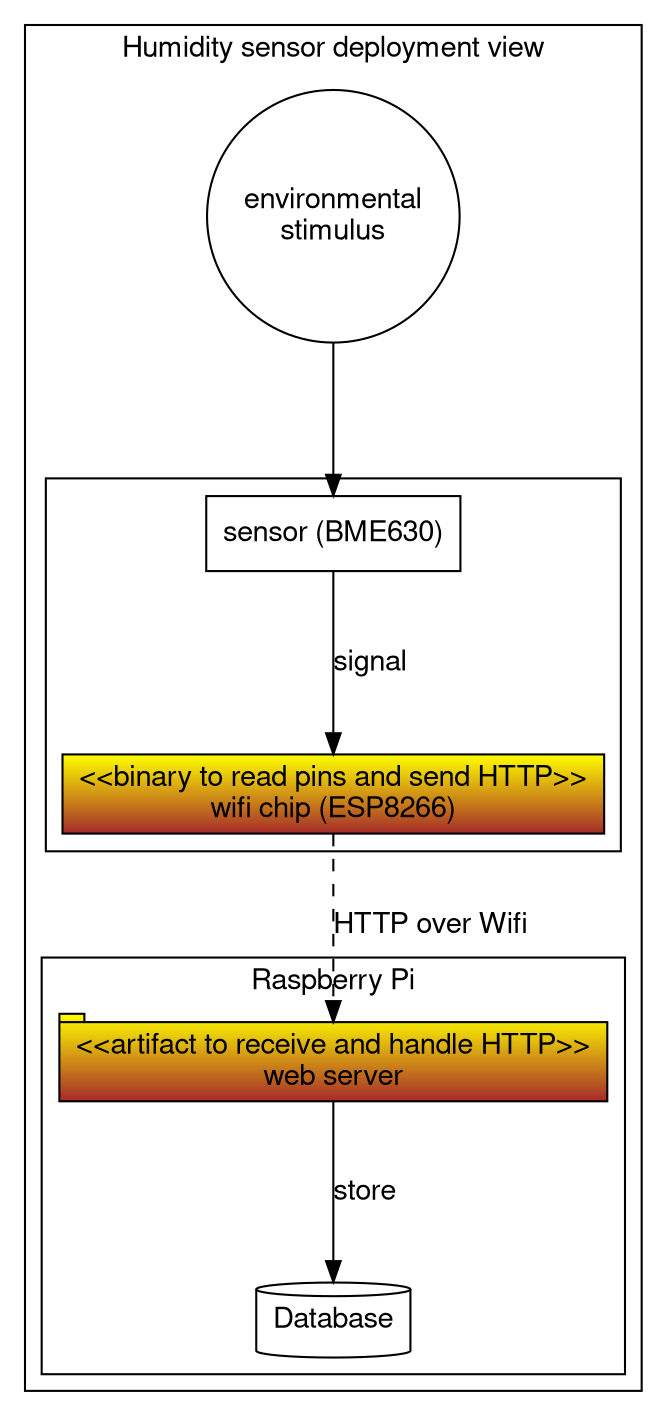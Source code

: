 digraph diagram {
    fontname="Helvetica,Arial,sans-serif"
    node [fontname="Helvetica,Arial,sans-serif"]
    edge [fontname="Helvetica,Arial,sans-serif"]
    compound=true;
    ranksep=1
    node[shape=record]

    subgraph cluster_all {
        label="Humidity sensor deployment view"
        Env1 [shape=circle
            label = "environmental\nstimulus"
            margin = 0
        ]

	subgraph cluster_sensor {
            label = ""
            Sensor1 [label = "sensor (BME630)"] 
            Contr1 [label = "\<\<binary to read pins and send HTTP\>\>\nwifi chip (ESP8266)"
                gradientangle="90"
                fillcolor = "brown:yellow"
                style = "filled"
            ]
            Sensor1 -> Contr1 [label = "signal"]
        }

        Env1 -> Sensor1

        subgraph cluster_web {
            label="Raspberry Pi"
            node[shape=tab]
            Server[label = "\<\<artifact to receive and handle HTTP\>\>\nweb server"
                gradientangle="90"
                fillcolor = "brown:yellow"
                style = "filled"
            ]
            Database [shape=cylinder]
        }

        Contr1 -> Server [style=dashed, label = "HTTP over Wifi"]
        Server -> Database [label = "store"]
    }

}

